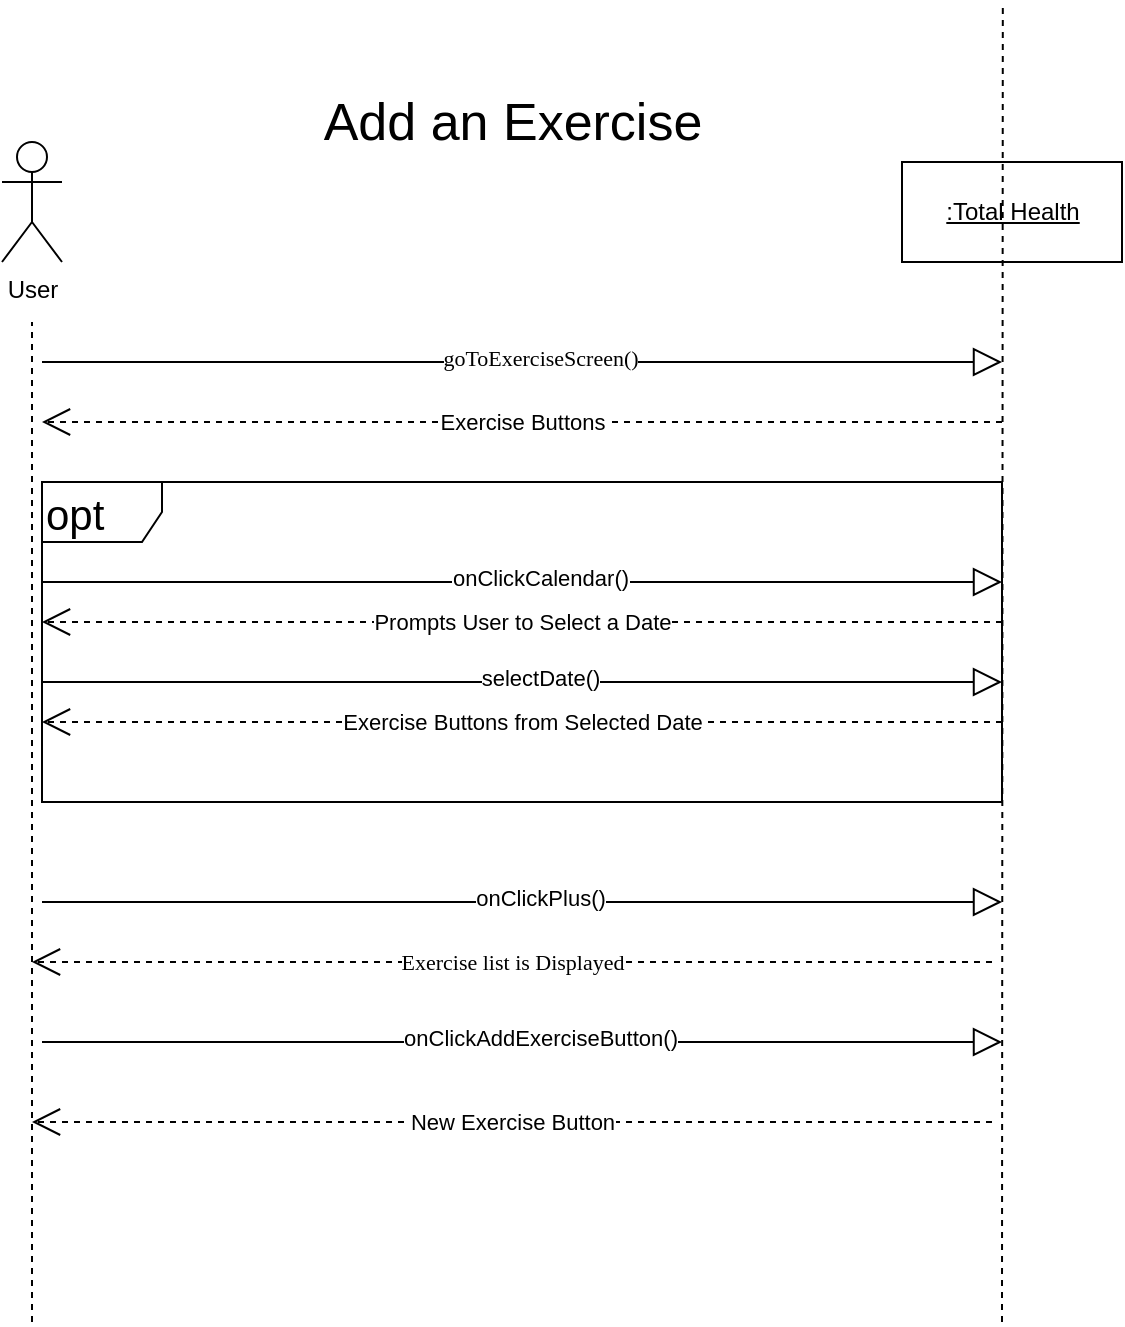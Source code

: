 <mxfile version="15.9.6" type="github">
  <diagram id="G--hXP7yS7DDdUEeUEIJ" name="Page-1">
    <mxGraphModel dx="1038" dy="536" grid="1" gridSize="10" guides="1" tooltips="1" connect="1" arrows="1" fold="1" page="1" pageScale="1" pageWidth="850" pageHeight="1100" math="0" shadow="0">
      <root>
        <mxCell id="0" />
        <mxCell id="1" parent="0" />
        <mxCell id="ByqB5iTBQH0BlAgbG-Gj-1" value="User" style="shape=umlActor;verticalLabelPosition=bottom;verticalAlign=top;html=1;" parent="1" vertex="1">
          <mxGeometry x="150" y="130" width="30" height="60" as="geometry" />
        </mxCell>
        <mxCell id="ByqB5iTBQH0BlAgbG-Gj-2" value="&lt;u&gt;:Total Health&lt;br&gt;&lt;/u&gt;" style="html=1;" parent="1" vertex="1">
          <mxGeometry x="600" y="140" width="110" height="50" as="geometry" />
        </mxCell>
        <mxCell id="ByqB5iTBQH0BlAgbG-Gj-3" value="" style="endArrow=none;dashed=1;html=1;rounded=0;" parent="1" edge="1">
          <mxGeometry width="50" height="50" relative="1" as="geometry">
            <mxPoint x="165" y="720" as="sourcePoint" />
            <mxPoint x="165" y="220" as="targetPoint" />
          </mxGeometry>
        </mxCell>
        <mxCell id="ByqB5iTBQH0BlAgbG-Gj-4" value="" style="endArrow=none;dashed=1;html=1;rounded=0;" parent="1" edge="1">
          <mxGeometry width="50" height="50" relative="1" as="geometry">
            <mxPoint x="650" y="720" as="sourcePoint" />
            <mxPoint x="650.41" y="60" as="targetPoint" />
          </mxGeometry>
        </mxCell>
        <mxCell id="ByqB5iTBQH0BlAgbG-Gj-5" value="Exercise Buttons" style="endArrow=open;endFill=1;endSize=12;html=1;rounded=0;dashed=1;" parent="1" edge="1">
          <mxGeometry width="160" relative="1" as="geometry">
            <mxPoint x="650" y="270" as="sourcePoint" />
            <mxPoint x="170" y="270" as="targetPoint" />
          </mxGeometry>
        </mxCell>
        <mxCell id="ByqB5iTBQH0BlAgbG-Gj-6" value="" style="endArrow=block;endFill=0;endSize=12;html=1;rounded=0;" parent="1" edge="1">
          <mxGeometry width="160" relative="1" as="geometry">
            <mxPoint x="170" y="240" as="sourcePoint" />
            <mxPoint x="650" y="240" as="targetPoint" />
          </mxGeometry>
        </mxCell>
        <mxCell id="ByqB5iTBQH0BlAgbG-Gj-7" value="&lt;font face=&quot;Georgia&quot;&gt;goToExerciseScreen()&lt;/font&gt;" style="edgeLabel;html=1;align=center;verticalAlign=middle;resizable=0;points=[];" parent="ByqB5iTBQH0BlAgbG-Gj-6" vertex="1" connectable="0">
          <mxGeometry x="0.038" y="2" relative="1" as="geometry">
            <mxPoint as="offset" />
          </mxGeometry>
        </mxCell>
        <mxCell id="ByqB5iTBQH0BlAgbG-Gj-8" value="" style="endArrow=block;endFill=0;endSize=12;html=1;rounded=0;" parent="1" edge="1">
          <mxGeometry width="160" relative="1" as="geometry">
            <mxPoint x="170" y="510" as="sourcePoint" />
            <mxPoint x="650" y="510" as="targetPoint" />
          </mxGeometry>
        </mxCell>
        <mxCell id="ByqB5iTBQH0BlAgbG-Gj-9" value="onClickPlus()" style="edgeLabel;html=1;align=center;verticalAlign=middle;resizable=0;points=[];" parent="ByqB5iTBQH0BlAgbG-Gj-8" vertex="1" connectable="0">
          <mxGeometry x="0.038" y="2" relative="1" as="geometry">
            <mxPoint as="offset" />
          </mxGeometry>
        </mxCell>
        <mxCell id="ByqB5iTBQH0BlAgbG-Gj-10" value="&lt;font face=&quot;Georgia&quot;&gt;Exercise list is Displayed&lt;/font&gt;" style="endArrow=open;endFill=1;endSize=12;html=1;rounded=0;dashed=1;" parent="1" edge="1">
          <mxGeometry width="160" relative="1" as="geometry">
            <mxPoint x="645" y="540" as="sourcePoint" />
            <mxPoint x="165" y="540" as="targetPoint" />
          </mxGeometry>
        </mxCell>
        <mxCell id="ByqB5iTBQH0BlAgbG-Gj-12" value="" style="endArrow=block;endFill=0;endSize=12;html=1;rounded=0;" parent="1" edge="1">
          <mxGeometry width="160" relative="1" as="geometry">
            <mxPoint x="170" y="580" as="sourcePoint" />
            <mxPoint x="650" y="580" as="targetPoint" />
          </mxGeometry>
        </mxCell>
        <mxCell id="ByqB5iTBQH0BlAgbG-Gj-13" value="onClickAddExerciseButton()" style="edgeLabel;html=1;align=center;verticalAlign=middle;resizable=0;points=[];" parent="ByqB5iTBQH0BlAgbG-Gj-12" vertex="1" connectable="0">
          <mxGeometry x="0.038" y="2" relative="1" as="geometry">
            <mxPoint as="offset" />
          </mxGeometry>
        </mxCell>
        <mxCell id="B6CltYMv_PGOW55Wy9w6-1" value="&lt;font style=&quot;font-size: 26px&quot;&gt;Add an Exercise&lt;br&gt;&lt;/font&gt;" style="text;html=1;align=center;verticalAlign=middle;resizable=0;points=[];autosize=1;strokeColor=none;fillColor=none;" vertex="1" parent="1">
          <mxGeometry x="305" y="110" width="200" height="20" as="geometry" />
        </mxCell>
        <mxCell id="B6CltYMv_PGOW55Wy9w6-2" value="&lt;div align=&quot;left&quot;&gt;&lt;font style=&quot;font-size: 21px&quot;&gt;opt&lt;/font&gt;&lt;/div&gt;" style="shape=umlFrame;whiteSpace=wrap;html=1;fontSize=26;align=left;" vertex="1" parent="1">
          <mxGeometry x="170" y="300" width="480" height="160" as="geometry" />
        </mxCell>
        <mxCell id="B6CltYMv_PGOW55Wy9w6-3" value="" style="endArrow=block;endFill=0;endSize=12;html=1;rounded=0;" edge="1" parent="1">
          <mxGeometry width="160" relative="1" as="geometry">
            <mxPoint x="170" y="350" as="sourcePoint" />
            <mxPoint x="650" y="350" as="targetPoint" />
          </mxGeometry>
        </mxCell>
        <mxCell id="B6CltYMv_PGOW55Wy9w6-4" value="onClickCalendar()" style="edgeLabel;html=1;align=center;verticalAlign=middle;resizable=0;points=[];" vertex="1" connectable="0" parent="B6CltYMv_PGOW55Wy9w6-3">
          <mxGeometry x="0.038" y="2" relative="1" as="geometry">
            <mxPoint as="offset" />
          </mxGeometry>
        </mxCell>
        <mxCell id="B6CltYMv_PGOW55Wy9w6-5" value="&lt;font style=&quot;font-size: 11px&quot;&gt;&lt;span style=&quot;color: rgb(0 , 0 , 0) ; font-weight: normal ; text-decoration: none ; font-family: &amp;#34;arial&amp;#34; ; font-style: normal&quot;&gt;Prompts User to Select a Date&lt;/span&gt;&lt;/font&gt;" style="endArrow=open;endFill=1;endSize=12;html=1;rounded=0;dashed=1;" edge="1" parent="1">
          <mxGeometry width="160" relative="1" as="geometry">
            <mxPoint x="650" y="370" as="sourcePoint" />
            <mxPoint x="170" y="370" as="targetPoint" />
          </mxGeometry>
        </mxCell>
        <mxCell id="B6CltYMv_PGOW55Wy9w6-6" value="" style="endArrow=block;endFill=0;endSize=12;html=1;rounded=0;" edge="1" parent="1">
          <mxGeometry width="160" relative="1" as="geometry">
            <mxPoint x="170" y="400" as="sourcePoint" />
            <mxPoint x="650" y="400" as="targetPoint" />
          </mxGeometry>
        </mxCell>
        <mxCell id="B6CltYMv_PGOW55Wy9w6-7" value="selectDate()" style="edgeLabel;html=1;align=center;verticalAlign=middle;resizable=0;points=[];" vertex="1" connectable="0" parent="B6CltYMv_PGOW55Wy9w6-6">
          <mxGeometry x="0.038" y="2" relative="1" as="geometry">
            <mxPoint as="offset" />
          </mxGeometry>
        </mxCell>
        <mxCell id="B6CltYMv_PGOW55Wy9w6-8" value="Exercise Buttons from Selected Date" style="endArrow=open;endFill=1;endSize=12;html=1;rounded=0;dashed=1;" edge="1" parent="1">
          <mxGeometry width="160" relative="1" as="geometry">
            <mxPoint x="650" y="420" as="sourcePoint" />
            <mxPoint x="170" y="420" as="targetPoint" />
          </mxGeometry>
        </mxCell>
        <mxCell id="B6CltYMv_PGOW55Wy9w6-9" value="New Exercise Button" style="endArrow=open;endFill=1;endSize=12;html=1;rounded=0;dashed=1;" edge="1" parent="1">
          <mxGeometry width="160" relative="1" as="geometry">
            <mxPoint x="645" y="620" as="sourcePoint" />
            <mxPoint x="165" y="620" as="targetPoint" />
          </mxGeometry>
        </mxCell>
      </root>
    </mxGraphModel>
  </diagram>
</mxfile>
